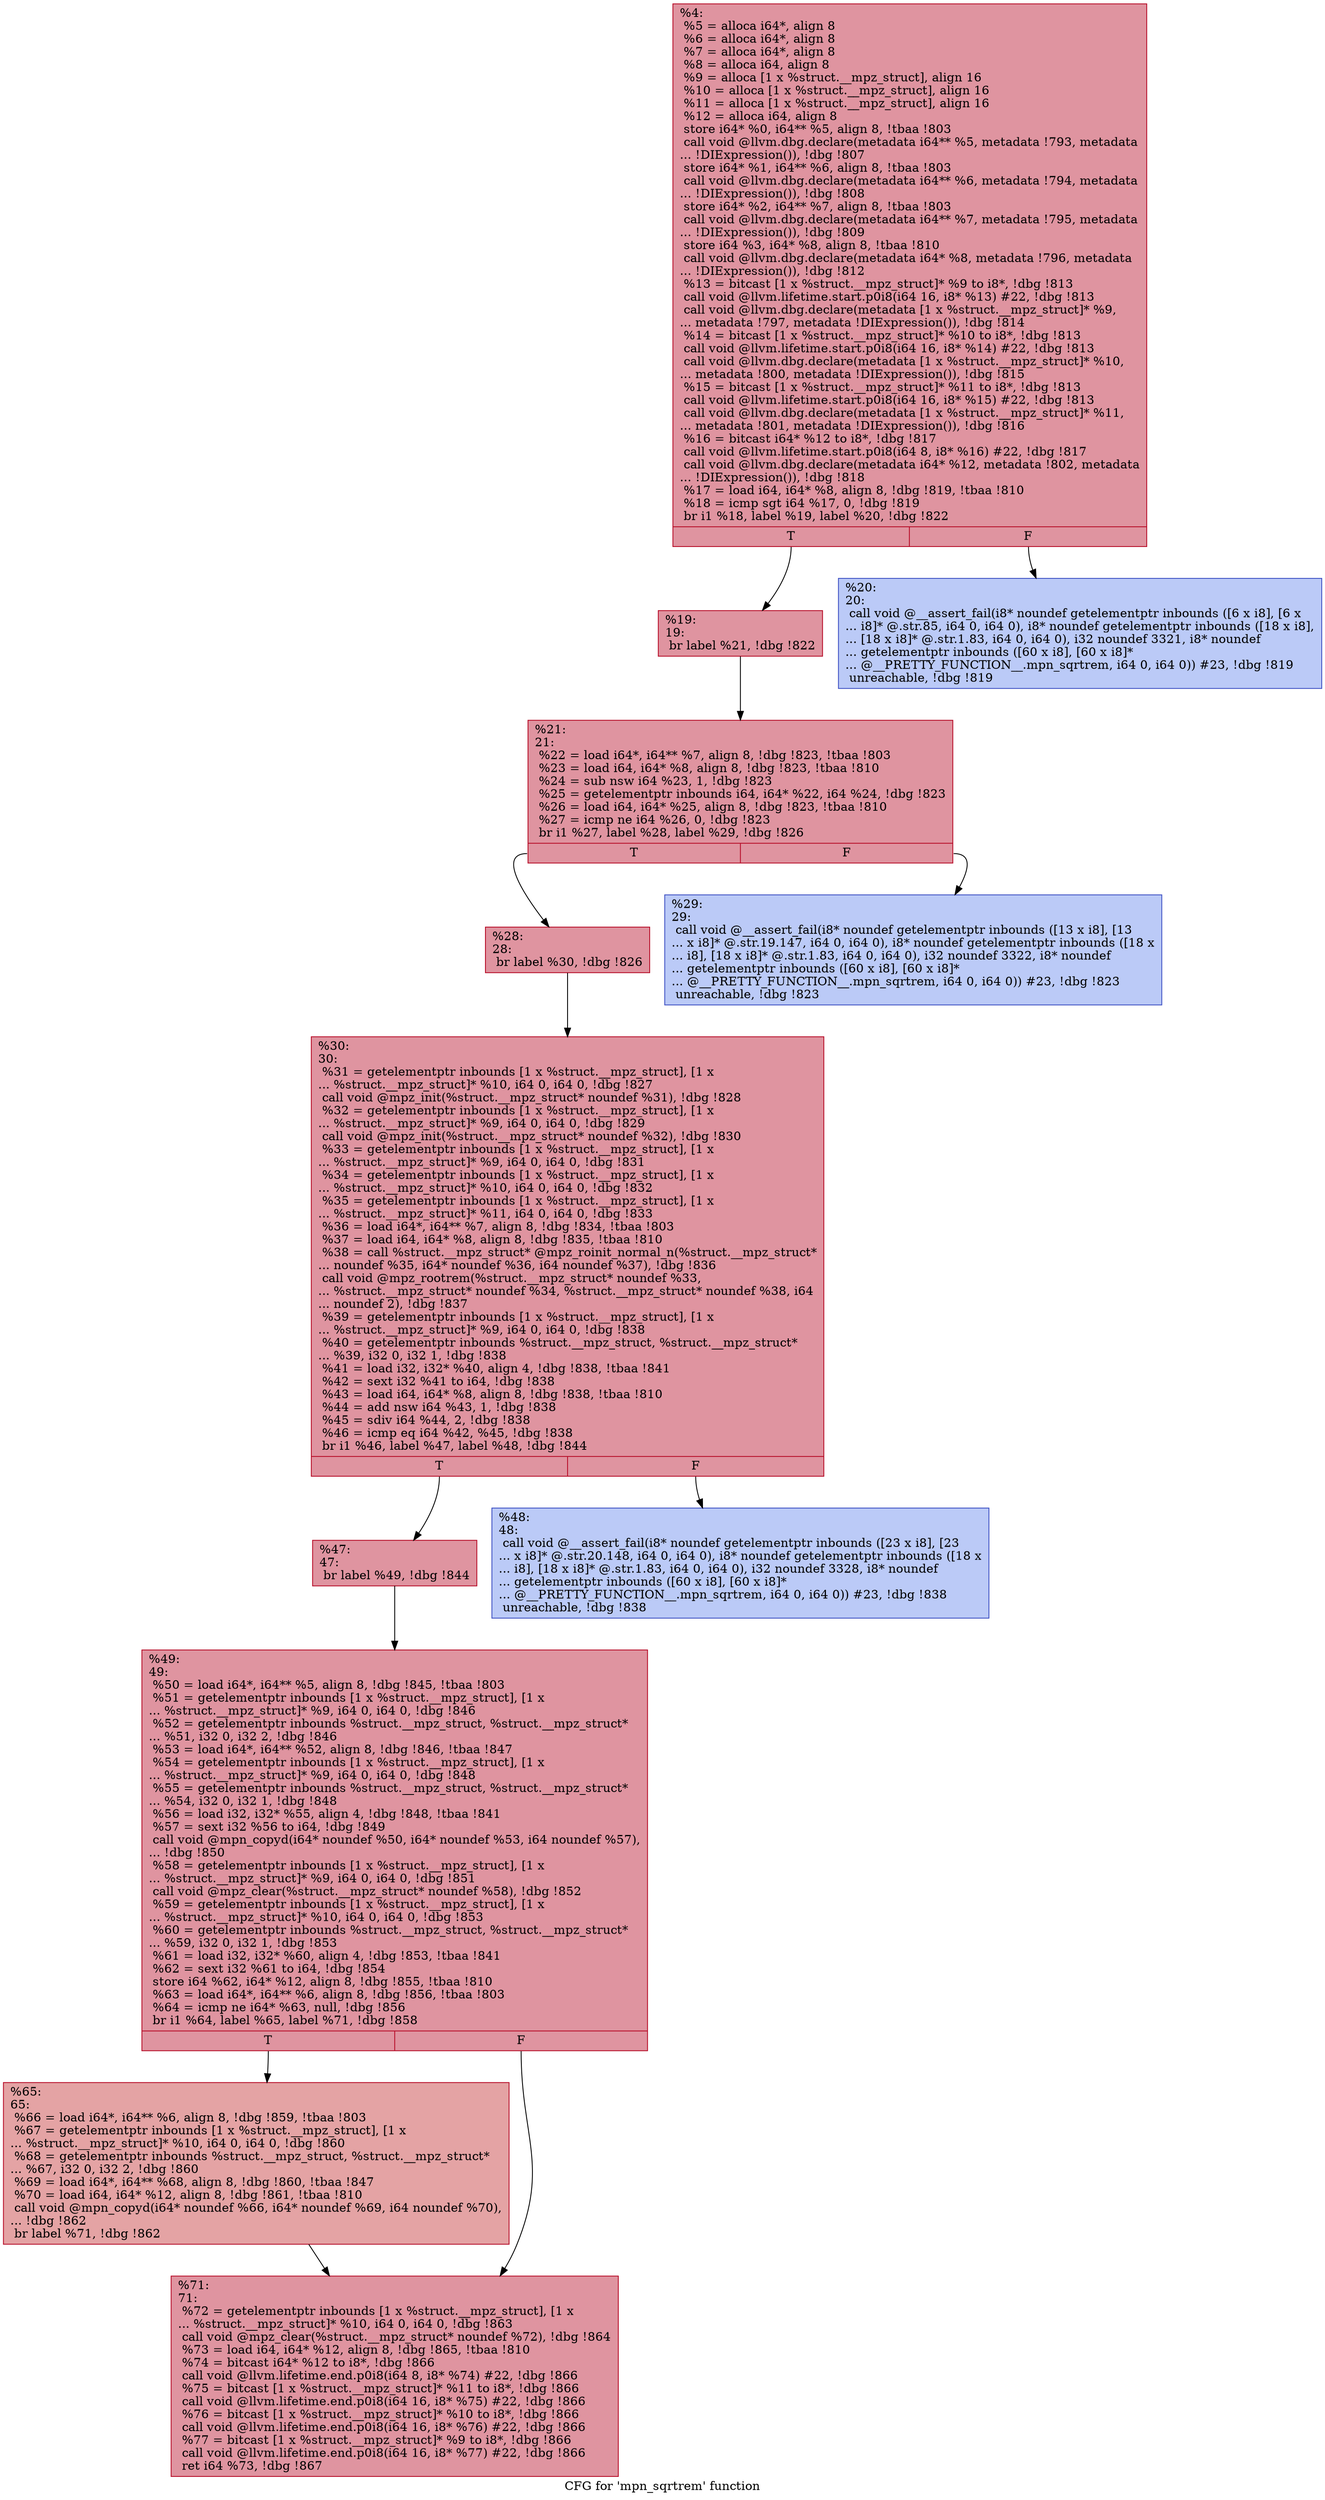 digraph "CFG for 'mpn_sqrtrem' function" {
	label="CFG for 'mpn_sqrtrem' function";

	Node0x281fbe0 [shape=record,color="#b70d28ff", style=filled, fillcolor="#b70d2870",label="{%4:\l  %5 = alloca i64*, align 8\l  %6 = alloca i64*, align 8\l  %7 = alloca i64*, align 8\l  %8 = alloca i64, align 8\l  %9 = alloca [1 x %struct.__mpz_struct], align 16\l  %10 = alloca [1 x %struct.__mpz_struct], align 16\l  %11 = alloca [1 x %struct.__mpz_struct], align 16\l  %12 = alloca i64, align 8\l  store i64* %0, i64** %5, align 8, !tbaa !803\l  call void @llvm.dbg.declare(metadata i64** %5, metadata !793, metadata\l... !DIExpression()), !dbg !807\l  store i64* %1, i64** %6, align 8, !tbaa !803\l  call void @llvm.dbg.declare(metadata i64** %6, metadata !794, metadata\l... !DIExpression()), !dbg !808\l  store i64* %2, i64** %7, align 8, !tbaa !803\l  call void @llvm.dbg.declare(metadata i64** %7, metadata !795, metadata\l... !DIExpression()), !dbg !809\l  store i64 %3, i64* %8, align 8, !tbaa !810\l  call void @llvm.dbg.declare(metadata i64* %8, metadata !796, metadata\l... !DIExpression()), !dbg !812\l  %13 = bitcast [1 x %struct.__mpz_struct]* %9 to i8*, !dbg !813\l  call void @llvm.lifetime.start.p0i8(i64 16, i8* %13) #22, !dbg !813\l  call void @llvm.dbg.declare(metadata [1 x %struct.__mpz_struct]* %9,\l... metadata !797, metadata !DIExpression()), !dbg !814\l  %14 = bitcast [1 x %struct.__mpz_struct]* %10 to i8*, !dbg !813\l  call void @llvm.lifetime.start.p0i8(i64 16, i8* %14) #22, !dbg !813\l  call void @llvm.dbg.declare(metadata [1 x %struct.__mpz_struct]* %10,\l... metadata !800, metadata !DIExpression()), !dbg !815\l  %15 = bitcast [1 x %struct.__mpz_struct]* %11 to i8*, !dbg !813\l  call void @llvm.lifetime.start.p0i8(i64 16, i8* %15) #22, !dbg !813\l  call void @llvm.dbg.declare(metadata [1 x %struct.__mpz_struct]* %11,\l... metadata !801, metadata !DIExpression()), !dbg !816\l  %16 = bitcast i64* %12 to i8*, !dbg !817\l  call void @llvm.lifetime.start.p0i8(i64 8, i8* %16) #22, !dbg !817\l  call void @llvm.dbg.declare(metadata i64* %12, metadata !802, metadata\l... !DIExpression()), !dbg !818\l  %17 = load i64, i64* %8, align 8, !dbg !819, !tbaa !810\l  %18 = icmp sgt i64 %17, 0, !dbg !819\l  br i1 %18, label %19, label %20, !dbg !822\l|{<s0>T|<s1>F}}"];
	Node0x281fbe0:s0 -> Node0x281fca0;
	Node0x281fbe0:s1 -> Node0x281fcf0;
	Node0x281fca0 [shape=record,color="#b70d28ff", style=filled, fillcolor="#b70d2870",label="{%19:\l19:                                               \l  br label %21, !dbg !822\l}"];
	Node0x281fca0 -> Node0x281fd40;
	Node0x281fcf0 [shape=record,color="#3d50c3ff", style=filled, fillcolor="#6687ed70",label="{%20:\l20:                                               \l  call void @__assert_fail(i8* noundef getelementptr inbounds ([6 x i8], [6 x\l... i8]* @.str.85, i64 0, i64 0), i8* noundef getelementptr inbounds ([18 x i8],\l... [18 x i8]* @.str.1.83, i64 0, i64 0), i32 noundef 3321, i8* noundef\l... getelementptr inbounds ([60 x i8], [60 x i8]*\l... @__PRETTY_FUNCTION__.mpn_sqrtrem, i64 0, i64 0)) #23, !dbg !819\l  unreachable, !dbg !819\l}"];
	Node0x281fd40 [shape=record,color="#b70d28ff", style=filled, fillcolor="#b70d2870",label="{%21:\l21:                                               \l  %22 = load i64*, i64** %7, align 8, !dbg !823, !tbaa !803\l  %23 = load i64, i64* %8, align 8, !dbg !823, !tbaa !810\l  %24 = sub nsw i64 %23, 1, !dbg !823\l  %25 = getelementptr inbounds i64, i64* %22, i64 %24, !dbg !823\l  %26 = load i64, i64* %25, align 8, !dbg !823, !tbaa !810\l  %27 = icmp ne i64 %26, 0, !dbg !823\l  br i1 %27, label %28, label %29, !dbg !826\l|{<s0>T|<s1>F}}"];
	Node0x281fd40:s0 -> Node0x281fd90;
	Node0x281fd40:s1 -> Node0x281fde0;
	Node0x281fd90 [shape=record,color="#b70d28ff", style=filled, fillcolor="#b70d2870",label="{%28:\l28:                                               \l  br label %30, !dbg !826\l}"];
	Node0x281fd90 -> Node0x281fe30;
	Node0x281fde0 [shape=record,color="#3d50c3ff", style=filled, fillcolor="#6687ed70",label="{%29:\l29:                                               \l  call void @__assert_fail(i8* noundef getelementptr inbounds ([13 x i8], [13\l... x i8]* @.str.19.147, i64 0, i64 0), i8* noundef getelementptr inbounds ([18 x\l... i8], [18 x i8]* @.str.1.83, i64 0, i64 0), i32 noundef 3322, i8* noundef\l... getelementptr inbounds ([60 x i8], [60 x i8]*\l... @__PRETTY_FUNCTION__.mpn_sqrtrem, i64 0, i64 0)) #23, !dbg !823\l  unreachable, !dbg !823\l}"];
	Node0x281fe30 [shape=record,color="#b70d28ff", style=filled, fillcolor="#b70d2870",label="{%30:\l30:                                               \l  %31 = getelementptr inbounds [1 x %struct.__mpz_struct], [1 x\l... %struct.__mpz_struct]* %10, i64 0, i64 0, !dbg !827\l  call void @mpz_init(%struct.__mpz_struct* noundef %31), !dbg !828\l  %32 = getelementptr inbounds [1 x %struct.__mpz_struct], [1 x\l... %struct.__mpz_struct]* %9, i64 0, i64 0, !dbg !829\l  call void @mpz_init(%struct.__mpz_struct* noundef %32), !dbg !830\l  %33 = getelementptr inbounds [1 x %struct.__mpz_struct], [1 x\l... %struct.__mpz_struct]* %9, i64 0, i64 0, !dbg !831\l  %34 = getelementptr inbounds [1 x %struct.__mpz_struct], [1 x\l... %struct.__mpz_struct]* %10, i64 0, i64 0, !dbg !832\l  %35 = getelementptr inbounds [1 x %struct.__mpz_struct], [1 x\l... %struct.__mpz_struct]* %11, i64 0, i64 0, !dbg !833\l  %36 = load i64*, i64** %7, align 8, !dbg !834, !tbaa !803\l  %37 = load i64, i64* %8, align 8, !dbg !835, !tbaa !810\l  %38 = call %struct.__mpz_struct* @mpz_roinit_normal_n(%struct.__mpz_struct*\l... noundef %35, i64* noundef %36, i64 noundef %37), !dbg !836\l  call void @mpz_rootrem(%struct.__mpz_struct* noundef %33,\l... %struct.__mpz_struct* noundef %34, %struct.__mpz_struct* noundef %38, i64\l... noundef 2), !dbg !837\l  %39 = getelementptr inbounds [1 x %struct.__mpz_struct], [1 x\l... %struct.__mpz_struct]* %9, i64 0, i64 0, !dbg !838\l  %40 = getelementptr inbounds %struct.__mpz_struct, %struct.__mpz_struct*\l... %39, i32 0, i32 1, !dbg !838\l  %41 = load i32, i32* %40, align 4, !dbg !838, !tbaa !841\l  %42 = sext i32 %41 to i64, !dbg !838\l  %43 = load i64, i64* %8, align 8, !dbg !838, !tbaa !810\l  %44 = add nsw i64 %43, 1, !dbg !838\l  %45 = sdiv i64 %44, 2, !dbg !838\l  %46 = icmp eq i64 %42, %45, !dbg !838\l  br i1 %46, label %47, label %48, !dbg !844\l|{<s0>T|<s1>F}}"];
	Node0x281fe30:s0 -> Node0x281fe80;
	Node0x281fe30:s1 -> Node0x281fed0;
	Node0x281fe80 [shape=record,color="#b70d28ff", style=filled, fillcolor="#b70d2870",label="{%47:\l47:                                               \l  br label %49, !dbg !844\l}"];
	Node0x281fe80 -> Node0x281ff20;
	Node0x281fed0 [shape=record,color="#3d50c3ff", style=filled, fillcolor="#6687ed70",label="{%48:\l48:                                               \l  call void @__assert_fail(i8* noundef getelementptr inbounds ([23 x i8], [23\l... x i8]* @.str.20.148, i64 0, i64 0), i8* noundef getelementptr inbounds ([18 x\l... i8], [18 x i8]* @.str.1.83, i64 0, i64 0), i32 noundef 3328, i8* noundef\l... getelementptr inbounds ([60 x i8], [60 x i8]*\l... @__PRETTY_FUNCTION__.mpn_sqrtrem, i64 0, i64 0)) #23, !dbg !838\l  unreachable, !dbg !838\l}"];
	Node0x281ff20 [shape=record,color="#b70d28ff", style=filled, fillcolor="#b70d2870",label="{%49:\l49:                                               \l  %50 = load i64*, i64** %5, align 8, !dbg !845, !tbaa !803\l  %51 = getelementptr inbounds [1 x %struct.__mpz_struct], [1 x\l... %struct.__mpz_struct]* %9, i64 0, i64 0, !dbg !846\l  %52 = getelementptr inbounds %struct.__mpz_struct, %struct.__mpz_struct*\l... %51, i32 0, i32 2, !dbg !846\l  %53 = load i64*, i64** %52, align 8, !dbg !846, !tbaa !847\l  %54 = getelementptr inbounds [1 x %struct.__mpz_struct], [1 x\l... %struct.__mpz_struct]* %9, i64 0, i64 0, !dbg !848\l  %55 = getelementptr inbounds %struct.__mpz_struct, %struct.__mpz_struct*\l... %54, i32 0, i32 1, !dbg !848\l  %56 = load i32, i32* %55, align 4, !dbg !848, !tbaa !841\l  %57 = sext i32 %56 to i64, !dbg !849\l  call void @mpn_copyd(i64* noundef %50, i64* noundef %53, i64 noundef %57),\l... !dbg !850\l  %58 = getelementptr inbounds [1 x %struct.__mpz_struct], [1 x\l... %struct.__mpz_struct]* %9, i64 0, i64 0, !dbg !851\l  call void @mpz_clear(%struct.__mpz_struct* noundef %58), !dbg !852\l  %59 = getelementptr inbounds [1 x %struct.__mpz_struct], [1 x\l... %struct.__mpz_struct]* %10, i64 0, i64 0, !dbg !853\l  %60 = getelementptr inbounds %struct.__mpz_struct, %struct.__mpz_struct*\l... %59, i32 0, i32 1, !dbg !853\l  %61 = load i32, i32* %60, align 4, !dbg !853, !tbaa !841\l  %62 = sext i32 %61 to i64, !dbg !854\l  store i64 %62, i64* %12, align 8, !dbg !855, !tbaa !810\l  %63 = load i64*, i64** %6, align 8, !dbg !856, !tbaa !803\l  %64 = icmp ne i64* %63, null, !dbg !856\l  br i1 %64, label %65, label %71, !dbg !858\l|{<s0>T|<s1>F}}"];
	Node0x281ff20:s0 -> Node0x281ff70;
	Node0x281ff20:s1 -> Node0x281ffc0;
	Node0x281ff70 [shape=record,color="#b70d28ff", style=filled, fillcolor="#c32e3170",label="{%65:\l65:                                               \l  %66 = load i64*, i64** %6, align 8, !dbg !859, !tbaa !803\l  %67 = getelementptr inbounds [1 x %struct.__mpz_struct], [1 x\l... %struct.__mpz_struct]* %10, i64 0, i64 0, !dbg !860\l  %68 = getelementptr inbounds %struct.__mpz_struct, %struct.__mpz_struct*\l... %67, i32 0, i32 2, !dbg !860\l  %69 = load i64*, i64** %68, align 8, !dbg !860, !tbaa !847\l  %70 = load i64, i64* %12, align 8, !dbg !861, !tbaa !810\l  call void @mpn_copyd(i64* noundef %66, i64* noundef %69, i64 noundef %70),\l... !dbg !862\l  br label %71, !dbg !862\l}"];
	Node0x281ff70 -> Node0x281ffc0;
	Node0x281ffc0 [shape=record,color="#b70d28ff", style=filled, fillcolor="#b70d2870",label="{%71:\l71:                                               \l  %72 = getelementptr inbounds [1 x %struct.__mpz_struct], [1 x\l... %struct.__mpz_struct]* %10, i64 0, i64 0, !dbg !863\l  call void @mpz_clear(%struct.__mpz_struct* noundef %72), !dbg !864\l  %73 = load i64, i64* %12, align 8, !dbg !865, !tbaa !810\l  %74 = bitcast i64* %12 to i8*, !dbg !866\l  call void @llvm.lifetime.end.p0i8(i64 8, i8* %74) #22, !dbg !866\l  %75 = bitcast [1 x %struct.__mpz_struct]* %11 to i8*, !dbg !866\l  call void @llvm.lifetime.end.p0i8(i64 16, i8* %75) #22, !dbg !866\l  %76 = bitcast [1 x %struct.__mpz_struct]* %10 to i8*, !dbg !866\l  call void @llvm.lifetime.end.p0i8(i64 16, i8* %76) #22, !dbg !866\l  %77 = bitcast [1 x %struct.__mpz_struct]* %9 to i8*, !dbg !866\l  call void @llvm.lifetime.end.p0i8(i64 16, i8* %77) #22, !dbg !866\l  ret i64 %73, !dbg !867\l}"];
}
